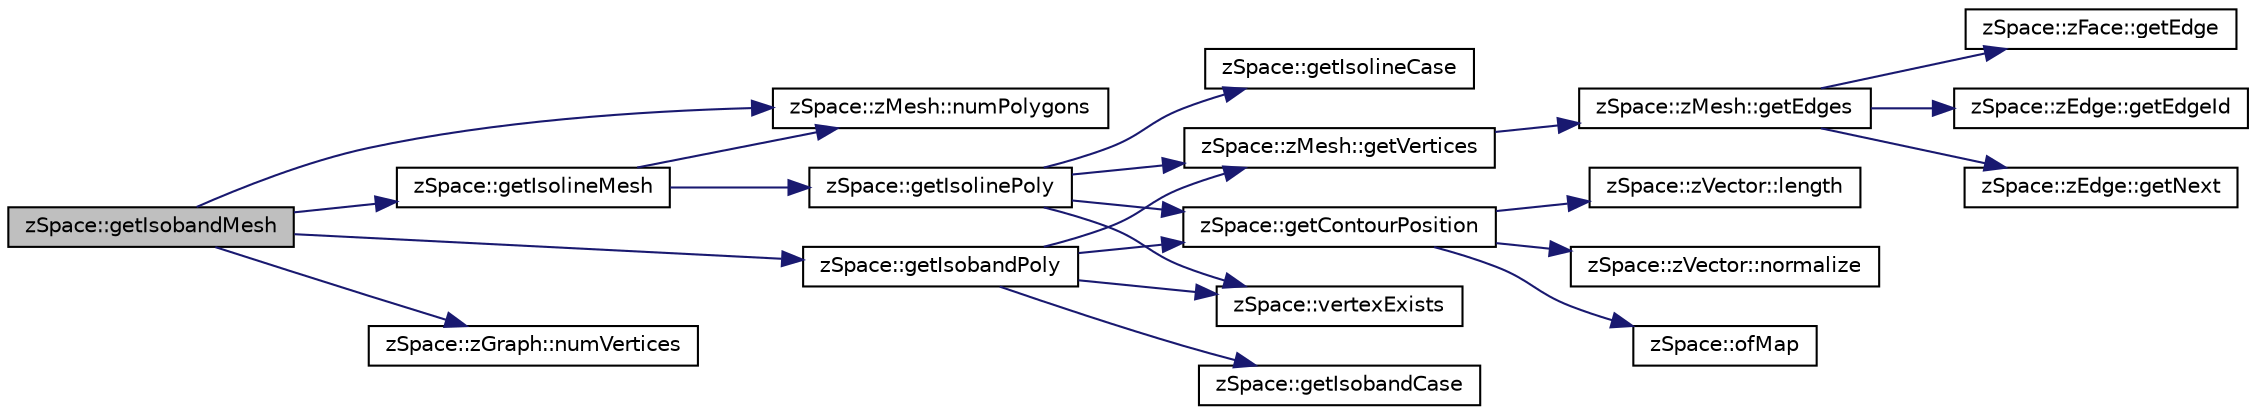 digraph "zSpace::getIsobandMesh"
{
 // LATEX_PDF_SIZE
  edge [fontname="Helvetica",fontsize="10",labelfontname="Helvetica",labelfontsize="10"];
  node [fontname="Helvetica",fontsize="10",shape=record];
  rankdir="LR";
  Node103 [label="zSpace::getIsobandMesh",height=0.2,width=0.4,color="black", fillcolor="grey75", style="filled", fontcolor="black",tooltip="This method creates a isoband mesh from the input field mesh at the given field threshold."];
  Node103 -> Node104 [color="midnightblue",fontsize="10",style="solid",fontname="Helvetica"];
  Node104 [label="zSpace::getIsolineMesh",height=0.2,width=0.4,color="black", fillcolor="white", style="filled",URL="$group__z_field2_d_utilities.html#ga63d805729d97ddd318cf0700a234b469",tooltip="This method creates a isoline mesh from the input field mesh at the given field threshold."];
  Node104 -> Node105 [color="midnightblue",fontsize="10",style="solid",fontname="Helvetica"];
  Node105 [label="zSpace::zMesh::numPolygons",height=0.2,width=0.4,color="black", fillcolor="white", style="filled",URL="$classz_space_1_1z_mesh.html#a495dcfd61cc83ad601179a0696f23225",tooltip="This method returns the number of polygons in the mesh."];
  Node104 -> Node106 [color="midnightblue",fontsize="10",style="solid",fontname="Helvetica"];
  Node106 [label="zSpace::getIsolinePoly",height=0.2,width=0.4,color="black", fillcolor="white", style="filled",URL="$group__z_field2_d_utilities.html#gaf7fddb03661f768390489b84311fe0c4",tooltip="This method gets the isoline polygon for the input mesh at the given input face index."];
  Node106 -> Node107 [color="midnightblue",fontsize="10",style="solid",fontname="Helvetica"];
  Node107 [label="zSpace::zMesh::getVertices",height=0.2,width=0.4,color="black", fillcolor="white", style="filled",URL="$classz_space_1_1z_mesh.html#aa3010b8075e42f14efd4c3605085093b",tooltip="This method gets the vertices attached to input zEdge or zFace."];
  Node107 -> Node108 [color="midnightblue",fontsize="10",style="solid",fontname="Helvetica"];
  Node108 [label="zSpace::zMesh::getEdges",height=0.2,width=0.4,color="black", fillcolor="white", style="filled",URL="$classz_space_1_1z_mesh.html#aa705d823873a948a1b62723f24a921b2",tooltip="This method gets the edges of a zFace."];
  Node108 -> Node109 [color="midnightblue",fontsize="10",style="solid",fontname="Helvetica"];
  Node109 [label="zSpace::zFace::getEdge",height=0.2,width=0.4,color="black", fillcolor="white", style="filled",URL="$classz_space_1_1z_face.html#a69a14a515b179226aad1cbc3d7663163",tooltip="This method returns the associated edge of current zFace."];
  Node108 -> Node110 [color="midnightblue",fontsize="10",style="solid",fontname="Helvetica"];
  Node110 [label="zSpace::zEdge::getEdgeId",height=0.2,width=0.4,color="black", fillcolor="white", style="filled",URL="$classz_space_1_1z_edge.html#acd6947ccba055fa6c31d6d386fe68e12",tooltip="This method returns the edgeId of current zEdge."];
  Node108 -> Node111 [color="midnightblue",fontsize="10",style="solid",fontname="Helvetica"];
  Node111 [label="zSpace::zEdge::getNext",height=0.2,width=0.4,color="black", fillcolor="white", style="filled",URL="$classz_space_1_1z_edge.html#a3bce594c06fc4450ce8af3c0b98e2ae3",tooltip="This method returns the next edge of current zEdge."];
  Node106 -> Node112 [color="midnightblue",fontsize="10",style="solid",fontname="Helvetica"];
  Node112 [label="zSpace::getIsolineCase",height=0.2,width=0.4,color="black", fillcolor="white", style="filled",URL="$group__z_field2_d_utilities.html#ga639523b2f15f9ee934cf381e2ee48856",tooltip="This method gets the isoline case based on the input vertex binary values."];
  Node106 -> Node113 [color="midnightblue",fontsize="10",style="solid",fontname="Helvetica"];
  Node113 [label="zSpace::getContourPosition",height=0.2,width=0.4,color="black", fillcolor="white", style="filled",URL="$group__z_field2_d_utilities.html#ga7b6e4a8f51dba83412e13209ab1f4193",tooltip="This method return the contour position given 2 input positions at the input field threshold."];
  Node113 -> Node114 [color="midnightblue",fontsize="10",style="solid",fontname="Helvetica"];
  Node114 [label="zSpace::ofMap",height=0.2,width=0.4,color="black", fillcolor="white", style="filled",URL="$group__z_core_utilities.html#ga772c31654e2dcf5f5ac0a884f3f9612a",tooltip="This method maps the input value from the input domain to output domain."];
  Node113 -> Node115 [color="midnightblue",fontsize="10",style="solid",fontname="Helvetica"];
  Node115 [label="zSpace::zVector::length",height=0.2,width=0.4,color="black", fillcolor="white", style="filled",URL="$classz_space_1_1z_vector.html#aa3e1fd350f48b30428f95e716a4e3400",tooltip="This method returns the magnitude/length of the zVector."];
  Node113 -> Node116 [color="midnightblue",fontsize="10",style="solid",fontname="Helvetica"];
  Node116 [label="zSpace::zVector::normalize",height=0.2,width=0.4,color="black", fillcolor="white", style="filled",URL="$classz_space_1_1z_vector.html#a27d075d5055bb92ddfe63fae4010339b",tooltip="This method normalizes the vector to unit length."];
  Node106 -> Node117 [color="midnightblue",fontsize="10",style="solid",fontname="Helvetica"];
  Node117 [label="zSpace::vertexExists",height=0.2,width=0.4,color="black", fillcolor="white", style="filled",URL="$group__z_core_utilities.html#ga60b24175b18ed33fb7631aeb21a290dd",tooltip="This method checks if the input position exists in the map."];
  Node103 -> Node118 [color="midnightblue",fontsize="10",style="solid",fontname="Helvetica"];
  Node118 [label="zSpace::zGraph::numVertices",height=0.2,width=0.4,color="black", fillcolor="white", style="filled",URL="$classz_space_1_1z_graph.html#a32a9a23b93c41033485543e0768e7f6a",tooltip="This method returns the number of vertices in the graph or mesh."];
  Node103 -> Node105 [color="midnightblue",fontsize="10",style="solid",fontname="Helvetica"];
  Node103 -> Node119 [color="midnightblue",fontsize="10",style="solid",fontname="Helvetica"];
  Node119 [label="zSpace::getIsobandPoly",height=0.2,width=0.4,color="black", fillcolor="white", style="filled",URL="$group__z_field2_d_utilities.html#ga1ca89389f4efa8797dbb5bc9497e2172",tooltip="This method gets the isoline polygon for the input mesh at the given input face index."];
  Node119 -> Node107 [color="midnightblue",fontsize="10",style="solid",fontname="Helvetica"];
  Node119 -> Node120 [color="midnightblue",fontsize="10",style="solid",fontname="Helvetica"];
  Node120 [label="zSpace::getIsobandCase",height=0.2,width=0.4,color="black", fillcolor="white", style="filled",URL="$group__z_field2_d_utilities.html#gacd1779664b5c08f9695b51a6fe1eb086",tooltip="This method gets the isoline case based on the input vertex ternary values."];
  Node119 -> Node113 [color="midnightblue",fontsize="10",style="solid",fontname="Helvetica"];
  Node119 -> Node117 [color="midnightblue",fontsize="10",style="solid",fontname="Helvetica"];
}
